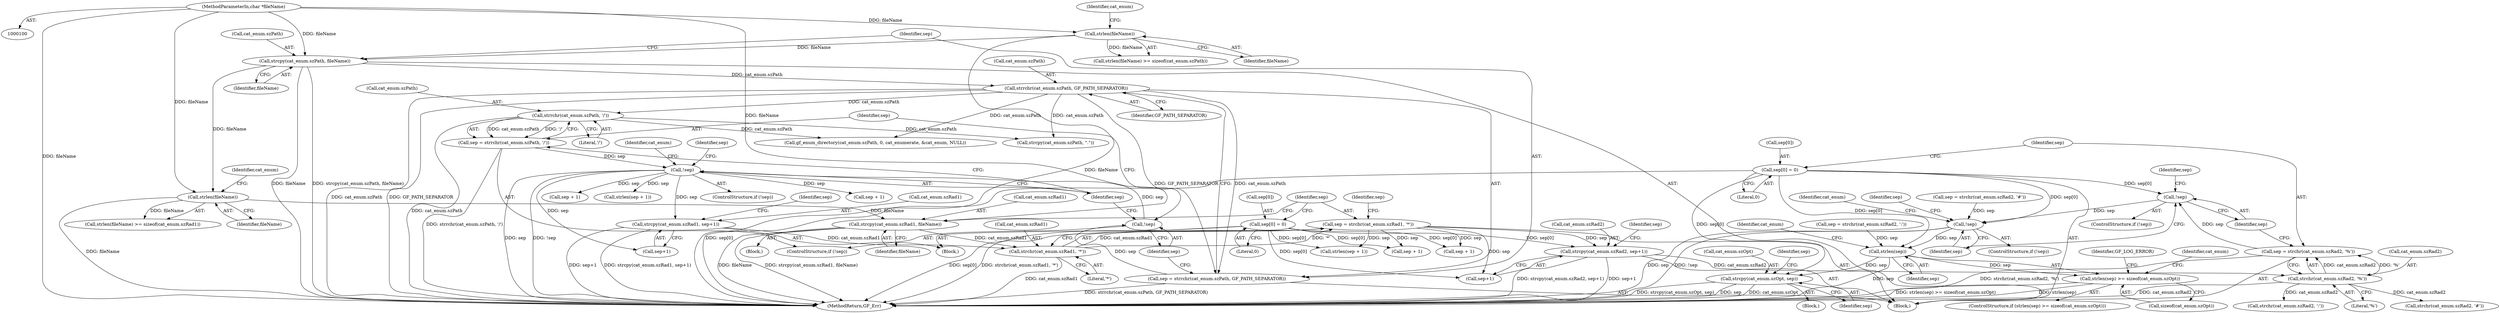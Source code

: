 digraph "0_gpac_35ab4475a7df9b2a4bcab235e379c0c3ec543658@pointer" {
"1000306" [label="(Call,!sep)"];
"1000293" [label="(Call,sep[0] = 0)"];
"1000298" [label="(Call,sep = strchr(cat_enum.szRad2, '%'))"];
"1000300" [label="(Call,strchr(cat_enum.szRad2, '%'))"];
"1000286" [label="(Call,strcpy(cat_enum.szRad2, sep+1))"];
"1000253" [label="(Call,sep[0] = 0)"];
"1000258" [label="(Call,sep = strchr(cat_enum.szRad1, '*'))"];
"1000260" [label="(Call,strchr(cat_enum.szRad1, '*'))"];
"1000218" [label="(Call,strcpy(cat_enum.szRad1, fileName))"];
"1000203" [label="(Call,strlen(fileName))"];
"1000170" [label="(Call,strcpy(cat_enum.szPath, fileName))"];
"1000155" [label="(Call,strlen(fileName))"];
"1000102" [label="(MethodParameterIn,char *fileName)"];
"1000246" [label="(Call,strcpy(cat_enum.szRad1, sep+1))"];
"1000193" [label="(Call,!sep)"];
"1000185" [label="(Call,sep = strrchr(cat_enum.szPath, '/'))"];
"1000187" [label="(Call,strrchr(cat_enum.szPath, '/'))"];
"1000177" [label="(Call,strrchr(cat_enum.szPath, GF_PATH_SEPARATOR))"];
"1000183" [label="(Call,!sep)"];
"1000175" [label="(Call,sep = strrchr(cat_enum.szPath, GF_PATH_SEPARATOR))"];
"1000316" [label="(Call,!sep)"];
"1000335" [label="(Call,strlen(sep))"];
"1000334" [label="(Call,strlen(sep) >= sizeof(cat_enum.szOpt))"];
"1000350" [label="(Call,strcpy(cat_enum.szOpt, sep))"];
"1000287" [label="(Call,cat_enum.szRad2)"];
"1000333" [label="(ControlStructure,if (strlen(sep) >= sizeof(cat_enum.szOpt)))"];
"1000195" [label="(Block,)"];
"1000227" [label="(Call,strlen(sep + 1))"];
"1000316" [label="(Call,!sep)"];
"1000315" [label="(ControlStructure,if (!sep))"];
"1000185" [label="(Call,sep = strrchr(cat_enum.szPath, '/'))"];
"1000351" [label="(Call,cat_enum.szOpt)"];
"1000110" [label="(Block,)"];
"1000155" [label="(Call,strlen(fileName))"];
"1000294" [label="(Call,sep[0])"];
"1000320" [label="(Call,strchr(cat_enum.szRad2, ':'))"];
"1000293" [label="(Call,sep[0] = 0)"];
"1000218" [label="(Call,strcpy(cat_enum.szRad1, fileName))"];
"1000307" [label="(Identifier,sep)"];
"1000354" [label="(Identifier,sep)"];
"1000317" [label="(Identifier,sep)"];
"1000259" [label="(Identifier,sep)"];
"1000357" [label="(Identifier,sep)"];
"1000219" [label="(Call,cat_enum.szRad1)"];
"1000186" [label="(Identifier,sep)"];
"1000334" [label="(Call,strlen(sep) >= sizeof(cat_enum.szOpt))"];
"1000177" [label="(Call,strrchr(cat_enum.szPath, GF_PATH_SEPARATOR))"];
"1000305" [label="(ControlStructure,if (!sep))"];
"1000281" [label="(Call,sep + 1)"];
"1000295" [label="(Identifier,sep)"];
"1000204" [label="(Identifier,fileName)"];
"1000290" [label="(Call,sep+1)"];
"1000207" [label="(Identifier,cat_enum)"];
"1000350" [label="(Call,strcpy(cat_enum.szOpt, sep))"];
"1000191" [label="(Literal,'/')"];
"1000300" [label="(Call,strchr(cat_enum.szRad2, '%'))"];
"1000154" [label="(Call,strlen(fileName) >= sizeof(cat_enum.szPath))"];
"1000336" [label="(Identifier,sep)"];
"1000254" [label="(Call,sep[0])"];
"1000193" [label="(Call,!sep)"];
"1000176" [label="(Identifier,sep)"];
"1000182" [label="(ControlStructure,if (!sep))"];
"1000253" [label="(Call,sep[0] = 0)"];
"1000203" [label="(Call,strlen(fileName))"];
"1000361" [label="(Call,gf_enum_directory(cat_enum.szPath, 0, cat_enumerate, &cat_enum, NULL))"];
"1000171" [label="(Call,cat_enum.szPath)"];
"1000187" [label="(Call,strrchr(cat_enum.szPath, '/'))"];
"1000299" [label="(Identifier,sep)"];
"1000267" [label="(Call,strlen(sep + 1))"];
"1000337" [label="(Call,sizeof(cat_enum.szOpt))"];
"1000250" [label="(Call,sep+1)"];
"1000352" [label="(Identifier,cat_enum)"];
"1000222" [label="(Identifier,fileName)"];
"1000370" [label="(MethodReturn,GF_Err)"];
"1000255" [label="(Identifier,sep)"];
"1000194" [label="(Identifier,sep)"];
"1000102" [label="(MethodParameterIn,char *fileName)"];
"1000188" [label="(Call,cat_enum.szPath)"];
"1000339" [label="(Identifier,cat_enum)"];
"1000268" [label="(Call,sep + 1)"];
"1000306" [label="(Call,!sep)"];
"1000301" [label="(Call,cat_enum.szRad2)"];
"1000298" [label="(Call,sep = strchr(cat_enum.szRad2, '%'))"];
"1000327" [label="(Identifier,cat_enum)"];
"1000170" [label="(Call,strcpy(cat_enum.szPath, fileName))"];
"1000159" [label="(Identifier,cat_enum)"];
"1000192" [label="(ControlStructure,if (!sep))"];
"1000241" [label="(Call,sep + 1)"];
"1000257" [label="(Literal,0)"];
"1000181" [label="(Identifier,GF_PATH_SEPARATOR)"];
"1000335" [label="(Call,strlen(sep))"];
"1000319" [label="(Identifier,sep)"];
"1000198" [label="(Identifier,cat_enum)"];
"1000343" [label="(Identifier,GF_LOG_ERROR)"];
"1000286" [label="(Call,strcpy(cat_enum.szRad2, sep+1))"];
"1000297" [label="(Literal,0)"];
"1000260" [label="(Call,strchr(cat_enum.szRad1, '*'))"];
"1000269" [label="(Identifier,sep)"];
"1000228" [label="(Call,sep + 1)"];
"1000246" [label="(Call,strcpy(cat_enum.szRad1, sep+1))"];
"1000309" [label="(Identifier,sep)"];
"1000261" [label="(Call,cat_enum.szRad1)"];
"1000175" [label="(Call,sep = strrchr(cat_enum.szPath, GF_PATH_SEPARATOR))"];
"1000318" [label="(Call,sep = strchr(cat_enum.szRad2, ':'))"];
"1000229" [label="(Identifier,sep)"];
"1000196" [label="(Call,strcpy(cat_enum.szPath, \".\"))"];
"1000224" [label="(Block,)"];
"1000174" [label="(Identifier,fileName)"];
"1000202" [label="(Call,strlen(fileName) >= sizeof(cat_enum.szRad1))"];
"1000178" [label="(Call,cat_enum.szPath)"];
"1000308" [label="(Call,sep = strchr(cat_enum.szRad2, '#'))"];
"1000264" [label="(Literal,'*')"];
"1000258" [label="(Call,sep = strchr(cat_enum.szRad1, '*'))"];
"1000310" [label="(Call,strchr(cat_enum.szRad2, '#'))"];
"1000332" [label="(Block,)"];
"1000156" [label="(Identifier,fileName)"];
"1000304" [label="(Literal,'%')"];
"1000247" [label="(Call,cat_enum.szRad1)"];
"1000184" [label="(Identifier,sep)"];
"1000183" [label="(Call,!sep)"];
"1000306" -> "1000305"  [label="AST: "];
"1000306" -> "1000307"  [label="CFG: "];
"1000307" -> "1000306"  [label="AST: "];
"1000309" -> "1000306"  [label="CFG: "];
"1000317" -> "1000306"  [label="CFG: "];
"1000293" -> "1000306"  [label="DDG: sep[0]"];
"1000298" -> "1000306"  [label="DDG: sep"];
"1000306" -> "1000316"  [label="DDG: sep"];
"1000293" -> "1000110"  [label="AST: "];
"1000293" -> "1000297"  [label="CFG: "];
"1000294" -> "1000293"  [label="AST: "];
"1000297" -> "1000293"  [label="AST: "];
"1000299" -> "1000293"  [label="CFG: "];
"1000293" -> "1000370"  [label="DDG: sep[0]"];
"1000293" -> "1000316"  [label="DDG: sep[0]"];
"1000293" -> "1000335"  [label="DDG: sep[0]"];
"1000293" -> "1000350"  [label="DDG: sep[0]"];
"1000298" -> "1000110"  [label="AST: "];
"1000298" -> "1000300"  [label="CFG: "];
"1000299" -> "1000298"  [label="AST: "];
"1000300" -> "1000298"  [label="AST: "];
"1000307" -> "1000298"  [label="CFG: "];
"1000298" -> "1000370"  [label="DDG: strchr(cat_enum.szRad2, '%')"];
"1000300" -> "1000298"  [label="DDG: cat_enum.szRad2"];
"1000300" -> "1000298"  [label="DDG: '%'"];
"1000300" -> "1000304"  [label="CFG: "];
"1000301" -> "1000300"  [label="AST: "];
"1000304" -> "1000300"  [label="AST: "];
"1000300" -> "1000370"  [label="DDG: cat_enum.szRad2"];
"1000286" -> "1000300"  [label="DDG: cat_enum.szRad2"];
"1000300" -> "1000310"  [label="DDG: cat_enum.szRad2"];
"1000300" -> "1000320"  [label="DDG: cat_enum.szRad2"];
"1000286" -> "1000110"  [label="AST: "];
"1000286" -> "1000290"  [label="CFG: "];
"1000287" -> "1000286"  [label="AST: "];
"1000290" -> "1000286"  [label="AST: "];
"1000295" -> "1000286"  [label="CFG: "];
"1000286" -> "1000370"  [label="DDG: strcpy(cat_enum.szRad2, sep+1)"];
"1000286" -> "1000370"  [label="DDG: sep+1"];
"1000253" -> "1000286"  [label="DDG: sep[0]"];
"1000258" -> "1000286"  [label="DDG: sep"];
"1000253" -> "1000224"  [label="AST: "];
"1000253" -> "1000257"  [label="CFG: "];
"1000254" -> "1000253"  [label="AST: "];
"1000257" -> "1000253"  [label="AST: "];
"1000259" -> "1000253"  [label="CFG: "];
"1000253" -> "1000370"  [label="DDG: sep[0]"];
"1000253" -> "1000267"  [label="DDG: sep[0]"];
"1000253" -> "1000268"  [label="DDG: sep[0]"];
"1000253" -> "1000281"  [label="DDG: sep[0]"];
"1000253" -> "1000290"  [label="DDG: sep[0]"];
"1000258" -> "1000110"  [label="AST: "];
"1000258" -> "1000260"  [label="CFG: "];
"1000259" -> "1000258"  [label="AST: "];
"1000260" -> "1000258"  [label="AST: "];
"1000269" -> "1000258"  [label="CFG: "];
"1000258" -> "1000370"  [label="DDG: strchr(cat_enum.szRad1, '*')"];
"1000260" -> "1000258"  [label="DDG: cat_enum.szRad1"];
"1000260" -> "1000258"  [label="DDG: '*'"];
"1000258" -> "1000267"  [label="DDG: sep"];
"1000258" -> "1000268"  [label="DDG: sep"];
"1000258" -> "1000281"  [label="DDG: sep"];
"1000258" -> "1000290"  [label="DDG: sep"];
"1000260" -> "1000264"  [label="CFG: "];
"1000261" -> "1000260"  [label="AST: "];
"1000264" -> "1000260"  [label="AST: "];
"1000260" -> "1000370"  [label="DDG: cat_enum.szRad1"];
"1000218" -> "1000260"  [label="DDG: cat_enum.szRad1"];
"1000246" -> "1000260"  [label="DDG: cat_enum.szRad1"];
"1000218" -> "1000195"  [label="AST: "];
"1000218" -> "1000222"  [label="CFG: "];
"1000219" -> "1000218"  [label="AST: "];
"1000222" -> "1000218"  [label="AST: "];
"1000259" -> "1000218"  [label="CFG: "];
"1000218" -> "1000370"  [label="DDG: strcpy(cat_enum.szRad1, fileName)"];
"1000218" -> "1000370"  [label="DDG: fileName"];
"1000203" -> "1000218"  [label="DDG: fileName"];
"1000102" -> "1000218"  [label="DDG: fileName"];
"1000203" -> "1000202"  [label="AST: "];
"1000203" -> "1000204"  [label="CFG: "];
"1000204" -> "1000203"  [label="AST: "];
"1000207" -> "1000203"  [label="CFG: "];
"1000203" -> "1000370"  [label="DDG: fileName"];
"1000203" -> "1000202"  [label="DDG: fileName"];
"1000170" -> "1000203"  [label="DDG: fileName"];
"1000102" -> "1000203"  [label="DDG: fileName"];
"1000170" -> "1000110"  [label="AST: "];
"1000170" -> "1000174"  [label="CFG: "];
"1000171" -> "1000170"  [label="AST: "];
"1000174" -> "1000170"  [label="AST: "];
"1000176" -> "1000170"  [label="CFG: "];
"1000170" -> "1000370"  [label="DDG: strcpy(cat_enum.szPath, fileName)"];
"1000170" -> "1000370"  [label="DDG: fileName"];
"1000155" -> "1000170"  [label="DDG: fileName"];
"1000102" -> "1000170"  [label="DDG: fileName"];
"1000170" -> "1000177"  [label="DDG: cat_enum.szPath"];
"1000155" -> "1000154"  [label="AST: "];
"1000155" -> "1000156"  [label="CFG: "];
"1000156" -> "1000155"  [label="AST: "];
"1000159" -> "1000155"  [label="CFG: "];
"1000155" -> "1000370"  [label="DDG: fileName"];
"1000155" -> "1000154"  [label="DDG: fileName"];
"1000102" -> "1000155"  [label="DDG: fileName"];
"1000102" -> "1000100"  [label="AST: "];
"1000102" -> "1000370"  [label="DDG: fileName"];
"1000246" -> "1000224"  [label="AST: "];
"1000246" -> "1000250"  [label="CFG: "];
"1000247" -> "1000246"  [label="AST: "];
"1000250" -> "1000246"  [label="AST: "];
"1000255" -> "1000246"  [label="CFG: "];
"1000246" -> "1000370"  [label="DDG: sep+1"];
"1000246" -> "1000370"  [label="DDG: strcpy(cat_enum.szRad1, sep+1)"];
"1000193" -> "1000246"  [label="DDG: sep"];
"1000193" -> "1000192"  [label="AST: "];
"1000193" -> "1000194"  [label="CFG: "];
"1000194" -> "1000193"  [label="AST: "];
"1000198" -> "1000193"  [label="CFG: "];
"1000229" -> "1000193"  [label="CFG: "];
"1000193" -> "1000370"  [label="DDG: sep"];
"1000193" -> "1000370"  [label="DDG: !sep"];
"1000185" -> "1000193"  [label="DDG: sep"];
"1000183" -> "1000193"  [label="DDG: sep"];
"1000193" -> "1000227"  [label="DDG: sep"];
"1000193" -> "1000228"  [label="DDG: sep"];
"1000193" -> "1000241"  [label="DDG: sep"];
"1000193" -> "1000250"  [label="DDG: sep"];
"1000185" -> "1000182"  [label="AST: "];
"1000185" -> "1000187"  [label="CFG: "];
"1000186" -> "1000185"  [label="AST: "];
"1000187" -> "1000185"  [label="AST: "];
"1000194" -> "1000185"  [label="CFG: "];
"1000185" -> "1000370"  [label="DDG: strrchr(cat_enum.szPath, '/')"];
"1000187" -> "1000185"  [label="DDG: cat_enum.szPath"];
"1000187" -> "1000185"  [label="DDG: '/'"];
"1000187" -> "1000191"  [label="CFG: "];
"1000188" -> "1000187"  [label="AST: "];
"1000191" -> "1000187"  [label="AST: "];
"1000187" -> "1000370"  [label="DDG: cat_enum.szPath"];
"1000177" -> "1000187"  [label="DDG: cat_enum.szPath"];
"1000187" -> "1000196"  [label="DDG: cat_enum.szPath"];
"1000187" -> "1000361"  [label="DDG: cat_enum.szPath"];
"1000177" -> "1000175"  [label="AST: "];
"1000177" -> "1000181"  [label="CFG: "];
"1000178" -> "1000177"  [label="AST: "];
"1000181" -> "1000177"  [label="AST: "];
"1000175" -> "1000177"  [label="CFG: "];
"1000177" -> "1000370"  [label="DDG: cat_enum.szPath"];
"1000177" -> "1000370"  [label="DDG: GF_PATH_SEPARATOR"];
"1000177" -> "1000175"  [label="DDG: cat_enum.szPath"];
"1000177" -> "1000175"  [label="DDG: GF_PATH_SEPARATOR"];
"1000177" -> "1000196"  [label="DDG: cat_enum.szPath"];
"1000177" -> "1000361"  [label="DDG: cat_enum.szPath"];
"1000183" -> "1000182"  [label="AST: "];
"1000183" -> "1000184"  [label="CFG: "];
"1000184" -> "1000183"  [label="AST: "];
"1000186" -> "1000183"  [label="CFG: "];
"1000194" -> "1000183"  [label="CFG: "];
"1000175" -> "1000183"  [label="DDG: sep"];
"1000175" -> "1000110"  [label="AST: "];
"1000176" -> "1000175"  [label="AST: "];
"1000184" -> "1000175"  [label="CFG: "];
"1000175" -> "1000370"  [label="DDG: strrchr(cat_enum.szPath, GF_PATH_SEPARATOR)"];
"1000316" -> "1000315"  [label="AST: "];
"1000316" -> "1000317"  [label="CFG: "];
"1000317" -> "1000316"  [label="AST: "];
"1000319" -> "1000316"  [label="CFG: "];
"1000327" -> "1000316"  [label="CFG: "];
"1000316" -> "1000370"  [label="DDG: !sep"];
"1000316" -> "1000370"  [label="DDG: sep"];
"1000308" -> "1000316"  [label="DDG: sep"];
"1000316" -> "1000335"  [label="DDG: sep"];
"1000335" -> "1000334"  [label="AST: "];
"1000335" -> "1000336"  [label="CFG: "];
"1000336" -> "1000335"  [label="AST: "];
"1000339" -> "1000335"  [label="CFG: "];
"1000335" -> "1000370"  [label="DDG: sep"];
"1000335" -> "1000334"  [label="DDG: sep"];
"1000318" -> "1000335"  [label="DDG: sep"];
"1000335" -> "1000350"  [label="DDG: sep"];
"1000334" -> "1000333"  [label="AST: "];
"1000334" -> "1000337"  [label="CFG: "];
"1000337" -> "1000334"  [label="AST: "];
"1000343" -> "1000334"  [label="CFG: "];
"1000352" -> "1000334"  [label="CFG: "];
"1000334" -> "1000370"  [label="DDG: strlen(sep) >= sizeof(cat_enum.szOpt)"];
"1000334" -> "1000370"  [label="DDG: strlen(sep)"];
"1000350" -> "1000332"  [label="AST: "];
"1000350" -> "1000354"  [label="CFG: "];
"1000351" -> "1000350"  [label="AST: "];
"1000354" -> "1000350"  [label="AST: "];
"1000357" -> "1000350"  [label="CFG: "];
"1000350" -> "1000370"  [label="DDG: cat_enum.szOpt"];
"1000350" -> "1000370"  [label="DDG: strcpy(cat_enum.szOpt, sep)"];
"1000350" -> "1000370"  [label="DDG: sep"];
}
